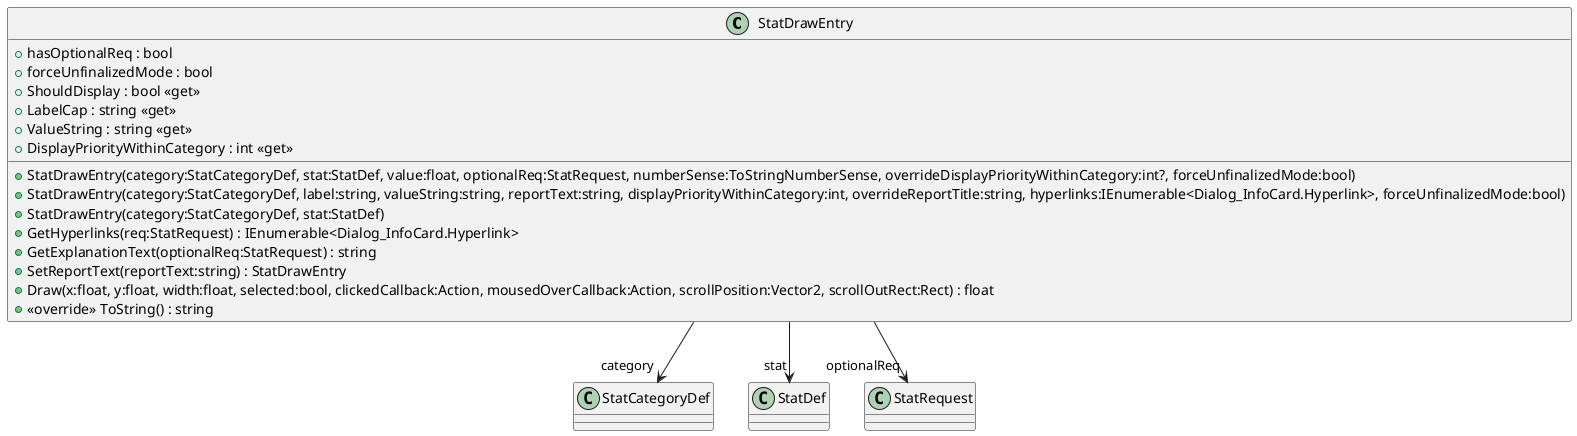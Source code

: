 @startuml
class StatDrawEntry {
    + hasOptionalReq : bool
    + forceUnfinalizedMode : bool
    + ShouldDisplay : bool <<get>>
    + LabelCap : string <<get>>
    + ValueString : string <<get>>
    + DisplayPriorityWithinCategory : int <<get>>
    + StatDrawEntry(category:StatCategoryDef, stat:StatDef, value:float, optionalReq:StatRequest, numberSense:ToStringNumberSense, overrideDisplayPriorityWithinCategory:int?, forceUnfinalizedMode:bool)
    + StatDrawEntry(category:StatCategoryDef, label:string, valueString:string, reportText:string, displayPriorityWithinCategory:int, overrideReportTitle:string, hyperlinks:IEnumerable<Dialog_InfoCard.Hyperlink>, forceUnfinalizedMode:bool)
    + StatDrawEntry(category:StatCategoryDef, stat:StatDef)
    + GetHyperlinks(req:StatRequest) : IEnumerable<Dialog_InfoCard.Hyperlink>
    + GetExplanationText(optionalReq:StatRequest) : string
    + SetReportText(reportText:string) : StatDrawEntry
    + Draw(x:float, y:float, width:float, selected:bool, clickedCallback:Action, mousedOverCallback:Action, scrollPosition:Vector2, scrollOutRect:Rect) : float
    + <<override>> ToString() : string
}
StatDrawEntry --> "category" StatCategoryDef
StatDrawEntry --> "stat" StatDef
StatDrawEntry --> "optionalReq" StatRequest
@enduml
